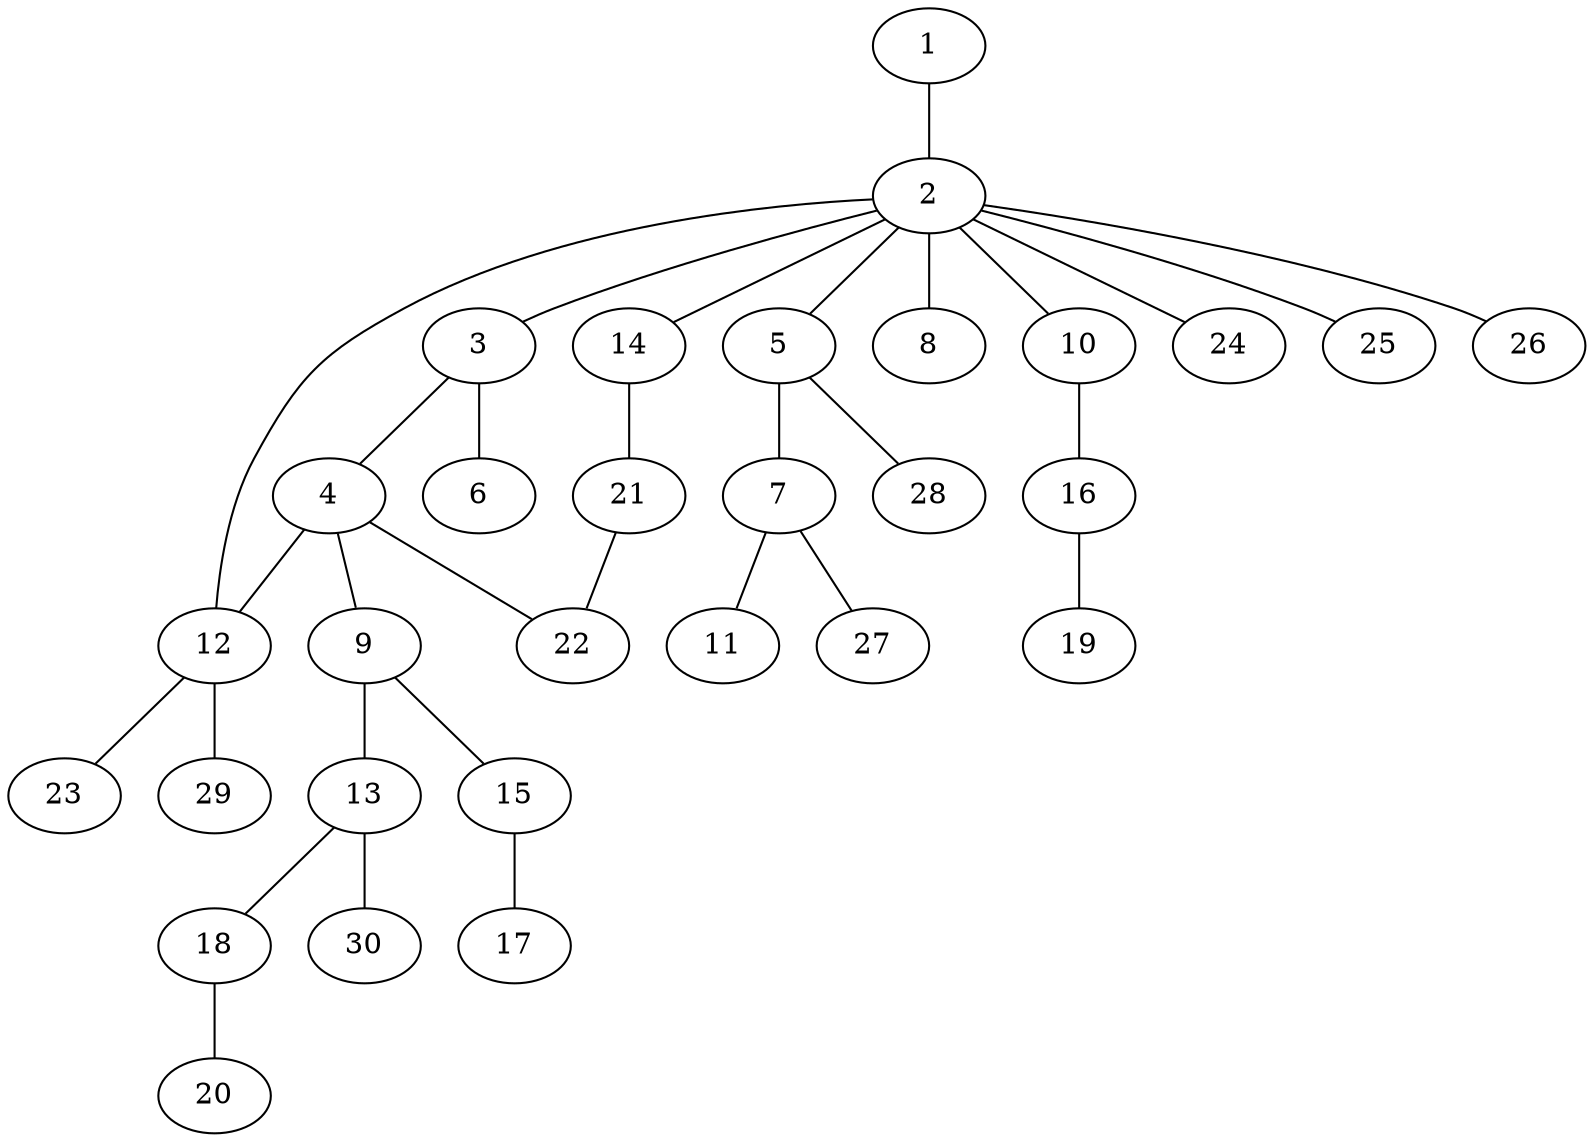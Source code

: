 graph graphname {1--2
2--3
2--5
2--8
2--10
2--12
2--14
2--24
2--25
2--26
3--4
3--6
4--9
4--12
4--22
5--7
5--28
7--11
7--27
9--13
9--15
10--16
12--23
12--29
13--18
13--30
14--21
15--17
16--19
18--20
21--22
}